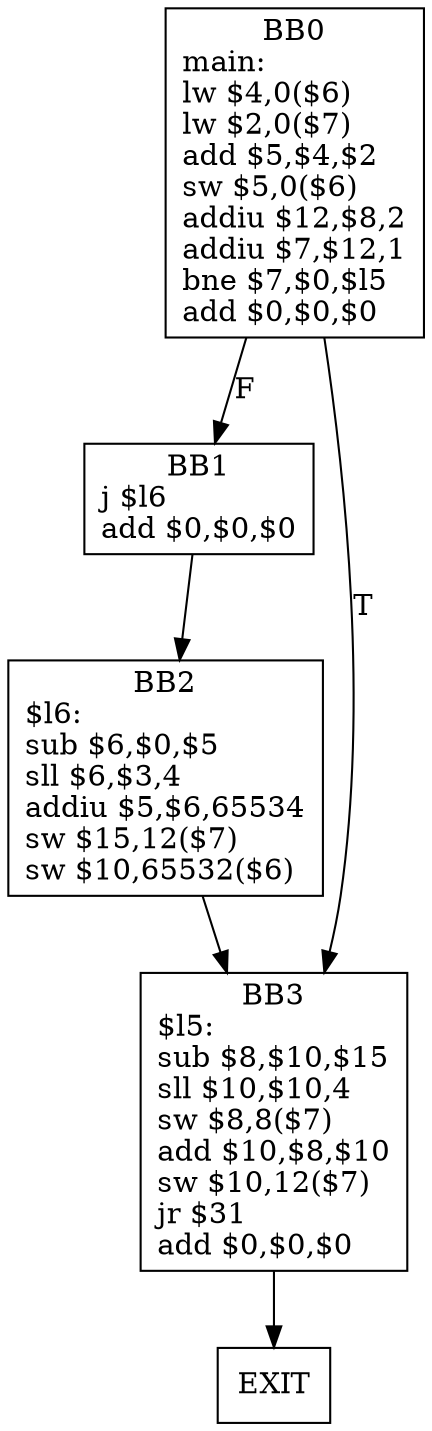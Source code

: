 digraph G1 {
node [shape = box];
BB0 [label = "BB0\nmain:\llw $4,0($6)\llw $2,0($7)\ladd $5,$4,$2\lsw $5,0($6)\laddiu $12,$8,2\laddiu $7,$12,1\lbne $7,$0,$l5\ladd $0,$0,$0\l"] ;
BB0 -> BB1 [style = filled, label = "F"];
BB0 -> BB3[style = filled, label = "T"];
BB1 [label = "BB1\nj $l6\ladd $0,$0,$0\l"] ;
BB1 -> BB2 [style = filled, label = ""];
BB2 [label = "BB2\n$l6:\lsub $6,$0,$5\lsll $6,$3,4\laddiu $5,$6,65534\lsw $15,12($7)\lsw $10,65532($6)\l"] ;
BB2 -> BB3 [style = filled, label = ""];
BB3 [label = "BB3\n$l5:\lsub $8,$10,$15\lsll $10,$10,4\lsw $8,8($7)\ladd $10,$8,$10\lsw $10,12($7)\ljr $31\ladd $0,$0,$0\l"] ;
BB3 -> EXIT  [style = filled, label = ""];
}
